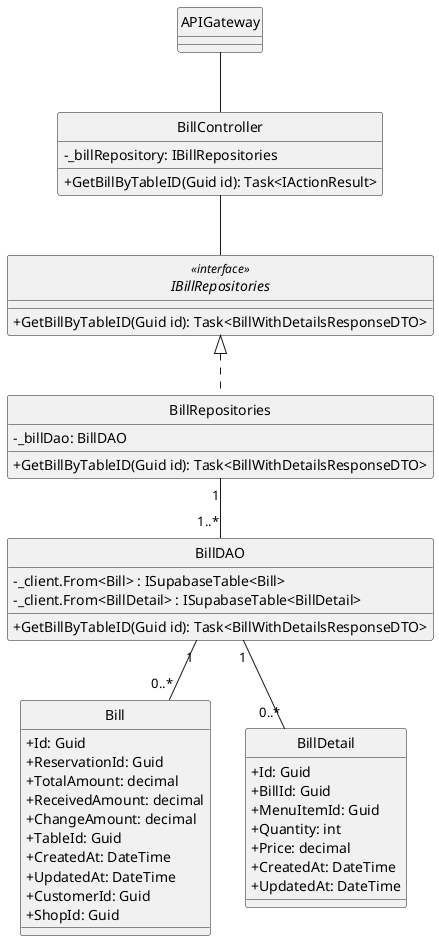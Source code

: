 @startuml
hide circle
skinparam classAttributeIconSize 0

class APIGateway {
}

class BillController {
    - _billRepository: IBillRepositories
    + GetBillByTableID(Guid id): Task<IActionResult>
}

interface IBillRepositories<<interface>> {
    + GetBillByTableID(Guid id): Task<BillWithDetailsResponseDTO>
}

class BillRepositories {
    - _billDao: BillDAO
    + GetBillByTableID(Guid id): Task<BillWithDetailsResponseDTO>
}

class BillDAO {
    - _client.From<Bill> : ISupabaseTable<Bill>
    - _client.From<BillDetail> : ISupabaseTable<BillDetail>
    + GetBillByTableID(Guid id): Task<BillWithDetailsResponseDTO>
}


class Bill {
    + Id: Guid
    + ReservationId: Guid
    + TotalAmount: decimal
    + ReceivedAmount: decimal
    + ChangeAmount: decimal
    + TableId: Guid
    + CreatedAt: DateTime
    + UpdatedAt: DateTime
    + CustomerId: Guid
    + ShopId: Guid
}

class BillDetail {
    + Id: Guid
    + BillId: Guid
    + MenuItemId: Guid
    + Quantity: int
    + Price: decimal
    + CreatedAt: DateTime
    + UpdatedAt: DateTime
}

APIGateway -- BillController
BillController -- IBillRepositories
IBillRepositories <|.. BillRepositories
BillRepositories "1" -- "1..*" BillDAO
BillDAO "1" -- "0..*" Bill
BillDAO "1" -- "0..*" BillDetail

@enduml
